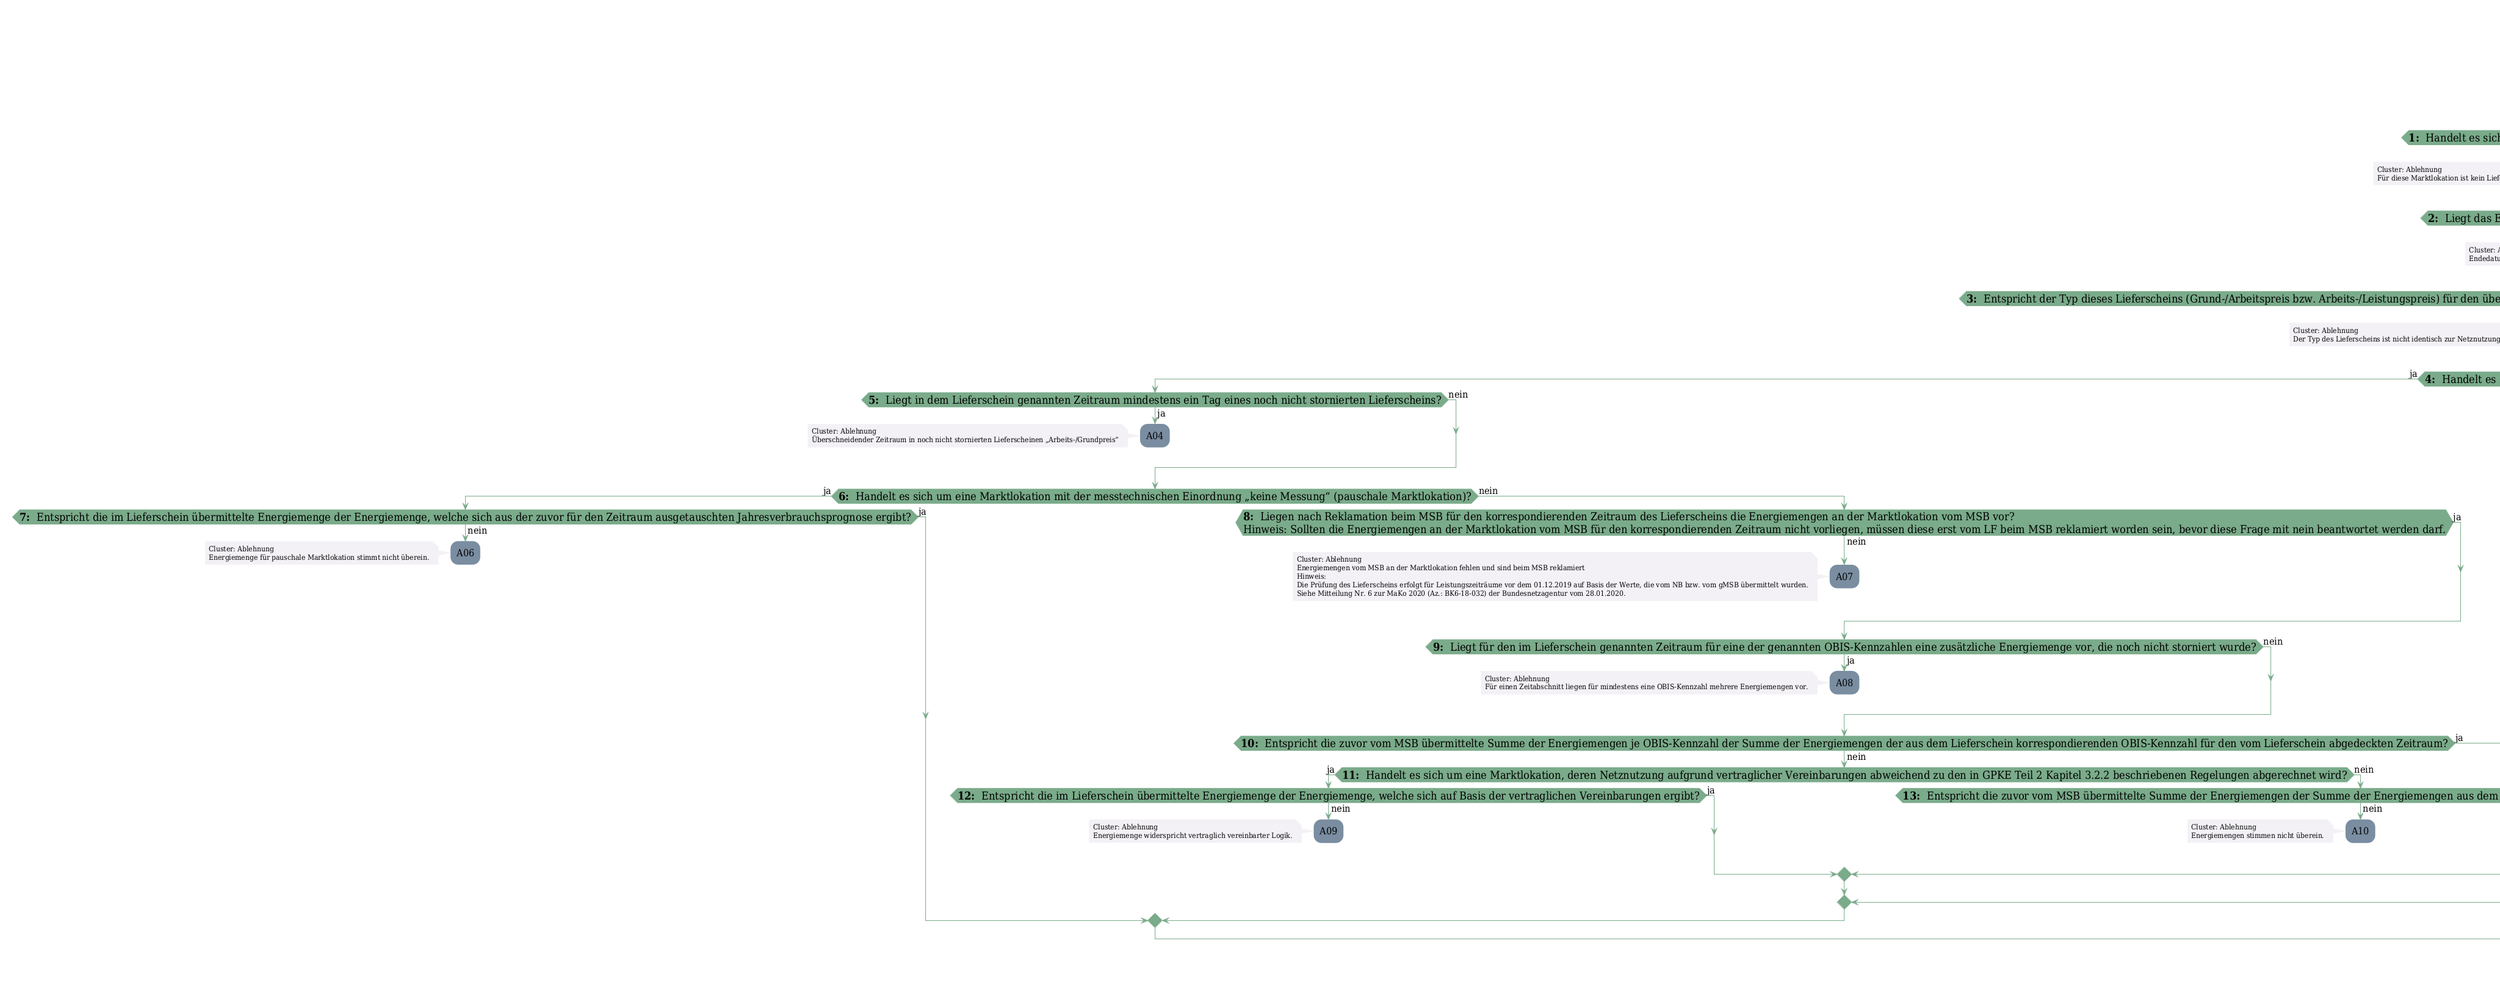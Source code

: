 @startuml
skinparam Shadowing false
skinparam NoteBorderColor #f3f1f6
skinparam NoteBackgroundColor #f3f1f6
skinparam NoteFontSize 12
skinparam ActivityBorderColor none
skinparam ActivityBackgroundColor #7a8da1
skinparam ActivityFontSize 16
skinparam ArrowColor #7aab8a
skinparam ArrowFontSize 16
skinparam ActivityDiamondBackgroundColor #7aab8a
skinparam ActivityDiamondBorderColor #7aab8a
skinparam ActivityDiamondFontSize 18
skinparam defaultFontName DejaVu Serif Condensed
skinparam ActivityEndColor #669580

header
<b>FV2210
2022-12-12
endheader

title
GPKE

6.10.1: AD: Übermittlung des Lieferscheins zur Netznutzungsabrechnung



end title
:<b>E_0456</b>;
note right
<b><i>Prüfende Rolle: LF
end note

if (<b>1: </b> Handelt es sich bei der Marktlokation um eine verbrauchende Marktlokation?) then (ja)
else (nein)
    :A01;
    note left
        Cluster: Ablehnung
        Für diese Marktlokation ist kein Lieferschein zu versenden.
    endnote
    kill;
endif
if (<b>2: </b> Liegt das Endedatum des Zeitraums des Lieferscheins in der Zukunft?) then (ja)
    :A02;
    note left
        Cluster: Ablehnung
        Endedatum liegt in der Zukunft.
    endnote
    kill;
else (nein)
endif
if (<b>3: </b> Entspricht der Typ dieses Lieferscheins (Grund-/Arbeitspreis bzw. Arbeits-/Leistungspreis&#41; für den übermittelten Zeit-raum mit der an der Marktlokation hinterlegten Netznutzungsabrechnungsvariante (Grund-/Arbeitspreis bzw. Arbeits-/Leistungspreis&#41;?) then (ja)
else (nein)
    :A03;
    note left
        Cluster: Ablehnung
        Der Typ des Lieferscheins ist nicht identisch zur Netznutzungsabrechnungsvariante.
    endnote
    kill;
endif
if (<b>4: </b> Handelt es sich um einen Lieferschein vom Typ „Grund-/ Arbeitspreis“?) then (ja)
    if (<b>5: </b> Liegt in dem Lieferschein genannten Zeitraum mindestens ein Tag eines noch nicht stornierten Lieferscheins?) then (ja)
        :A04;
        note left
            Cluster: Ablehnung
            Überschneidender Zeitraum in noch nicht stornierten Lieferscheinen „Arbeits-/Grundpreis“
        endnote
        kill;
    else (nein)
    endif
    if (<b>6: </b> Handelt es sich um eine Marktlokation mit der messtechnischen Einordnung „keine Messung“ (pauschale Marktlokation&#41;?) then (ja)
        if (<b>7: </b> Entspricht die im Lieferschein übermittelte Energiemenge der Energiemenge, welche sich aus der zuvor für den Zeitraum ausgetauschten Jahresverbrauchsprognose ergibt?) then (ja)
        else (nein)
            :A06;
            note left
                Cluster: Ablehnung
                Energiemenge für pauschale Marktlokation stimmt nicht überein.
            endnote
            kill;
        endif
    else (nein)
        if (<b>8: </b> Liegen nach Reklamation beim MSB für den korrespondierenden Zeitraum des Lieferscheins die Energiemengen an der Marktlokation vom MSB vor?
Hinweis: Sollten die Energiemengen an der Marktlokation vom MSB für den korrespondierenden Zeitraum nicht vorliegen, müssen diese erst vom LF beim MSB reklamiert worden sein, bevor diese Frage mit nein beantwortet werden darf.) then (ja)
        else (nein)
            :A07;
            note left
                Cluster: Ablehnung
                Energiemengen vom MSB an der Marktlokation fehlen und sind beim MSB reklamiert
                Hinweis: 
                Die Prüfung des Lieferscheins erfolgt für Leistungszeiträume vor dem 01.12.2019 auf Basis der Werte, die vom NB bzw. vom gMSB übermittelt wurden.
                Siehe Mitteilung Nr. 6 zur MaKo 2020 (Az.: BK6-18-032&#41; der Bundesnetzagentur vom 28.01.2020.
            endnote
            kill;
        endif
        if (<b>9: </b> Liegt für den im Lieferschein genannten Zeitraum für eine der genannten OBIS-Kennzahlen eine zusätzliche Energiemenge vor, die noch nicht storniert wurde?) then (ja)
            :A08;
            note left
                Cluster: Ablehnung
                Für einen Zeitabschnitt liegen für mindestens eine OBIS-Kennzahl mehrere Energiemengen vor.
            endnote
            kill;
        else (nein)
        endif
        if (<b>10: </b> Entspricht die zuvor vom MSB übermittelte Summe der Energiemengen je OBIS-Kennzahl der Summe der Energiemengen der aus dem Lieferschein korrespondierenden OBIS-Kennzahl für den vom Lieferschein abgedeckten Zeitraum?) then (ja)
        else (nein)
            if (<b>11: </b> Handelt es sich um eine Marktlokation, deren Netznutzung aufgrund vertraglicher Vereinbarungen abweichend zu den in GPKE Teil 2 Kapitel 3.2.2 beschriebenen Regelungen abgerechnet wird?) then (ja)
                if (<b>12: </b> Entspricht die im Lieferschein übermittelte Energiemenge der Energiemenge, welche sich auf Basis der vertraglichen Vereinbarungen ergibt?) then (ja)
                else (nein)
                    :A09;
                    note left
                        Cluster: Ablehnung
                        Energiemenge widerspricht vertraglich vereinbarter Logik.
                    endnote
                    kill;
                endif
            else (nein)
                if (<b>13: </b> Entspricht die zuvor vom MSB übermittelte Summe der Energiemengen der Summe der Energiemengen aus dem Lieferschein für den vom Lieferschein abgedeckten Zeit-raum?) then (ja)
                else (nein)
                    :A10;
                    note left
                        Cluster: Ablehnung
                        Energiemengen stimmen nicht überein.
                    endnote
                    kill;
                endif
            endif
        endif
    endif
else (nein)
    if (<b>14: </b> Handelt es sich um eine Marktlokation mit der messtech-nischen Einordnung „keine Messung“ (pauschale Markt-lokation&#41;?) then (ja)
        if (<b>15: </b> Entspricht die Energiemenge aus dem Lieferschein den bilateral vertraglichen Vereinbarungen?) then (ja)
        else (nein)
            :A11;
            note left
                Cluster: Ablehnung
                Energiemenge für pauschale Marktlokation stimmt nicht überein.
            endnote
            kill;
        endif
    else (nein)
        if (<b>16: </b> Liegen nach Reklamation für den korrespondierenden Zeit-raum des Lieferscheins die Lastgänge an der Marktlokation vom MSB und ggf. das Leistungsmaximum (bei iMS vom MSB, bei kME mit RLM aus Lastgang vom LF entnommen und bei einem unterjährigen Lieferantenwechsel vom NB&#41; vor?
Hinweis: Sollten die Lastgänge an der Marktlokation vom MSB für den korrespondierenden Zeitraum des Lieferscheins nicht vorliegen, müssen diese erst vom LF beim MSB reklamiert worden sein, bevor diese Frage mit nein beantwortet werden darf.) then (ja)
        else (nein)
            :A12;
            note left
                Cluster: Ablehnung
                Lastgänge vom MSB an der Marktlokation fehlen und sind beim MSB reklamiert oder vom NB fehlt die Nachricht „Arbeit und Leistungsmaximum Kalenderjahr vor Lieferbeginn".
            endnote
            kill;
        endif
        if (<b>17: </b> Handelt es sich um eine Marktlokation, deren Netznutzung aufgrund vertraglicher Vereinbarungen abweichend zu den in GPKE Teil 2 Kapitel 3.2.2 beschriebenen Regelungen abgerechnet wird?) then (ja)
            if (<b>18: </b> Entspricht die Energiemenge bzw. das Leistungsmaximum aus dem Lieferschein den bilateral vertraglichen Vereinbarungen?) then (ja)
            else (nein)
                :A13;
                note left
                    Cluster: Ablehnung
                    Energiemenge bzw. Leistungsmaximum aus dem Lieferschein entspricht nicht der vertraglich vereinbarten Energiemenge.
                endnote
                kill;
            endif
        else (nein)
            if (<b>19: </b> Handelt es sich um eine Marktlokation mit der messtechnischen Einordnung „iMS“?) then (ja)
                if (<b>20: </b> Entspricht das im Lieferschein übermittelte Leistungsmaximum dem Leistungsmaximum, das zuvor vom MSB über-mittelt wurde oder dem Leistungsmaximum, welches bei einem unterjährigen Lieferantenwechsel vom NB an den LF übermittelt wurde?) then (ja)
                else (nein)
                    :A14;
                    note left
                        Cluster: Ablehnung
                        Leistungsmaximum aus dem Lieferschein ist nicht identisch zum vorliegenden Leistungsmaximum.
                    endnote
                    kill;
                endif
                if (<b>22: </b> Entspricht jede auf dem Lieferschein vorkommende Energiemenge je Position (OBIS-Kennzahl und Zeitraum&#41; einer Summe der vom MSB zuvor übermittelten ¼ h-Werte unter Berücksichtigung von möglichen kaufmännischen Rundungen, wobei ggf. die Energiemengen aus den bisher gemessenen Arbeits- und Leistungswerten des NB berücksichtigt wurden?) then (ja)
                else (nein)
                    :A16;
                    note left
                        Cluster: Ablehnung
                        Energiemenge aus dem Lieferschein entspricht nicht der Summe aus dem Lastgang.
                    endnote
                    kill;
                endif
            else (nein)
                if (<b>21: </b> Entspricht das im Lieferschein übermittelte Leistungsmaximum dem vorliegenden Leistungsmaximum beim LF, welches aus dem Lastgang vom MSB entnommen oder das Leistungsmaximum, welches bei einem unterjährigen Lieferantenwechsel vom NB an den LF übermittelt wurde?) then (ja)
                else (nein)
                    :A15;
                    note left
                        Cluster: Ablehnung
                        Leistungsmaximum unplausibel
                    endnote
                    kill;
                endif
                if (<b>22: </b> Entspricht jede auf dem Lieferschein vorkommende Energiemenge je Position (OBIS-Kennzahl und Zeitraum&#41; einer Summe der vom MSB zuvor übermittelten ¼ h-Werte unter Berücksichtigung von möglichen kaufmännischen Rundungen, wobei ggf. die Energiemengen aus den bisher gemessenen Arbeits- und Leistungswerten des NB berücksichtigt wurden?) then (ja)
                else (nein)
                    :A16;
                    note left
                        Cluster: Ablehnung
                        Energiemenge aus dem Lieferschein entspricht nicht der Summe aus dem Lastgang.
                    endnote
                    kill;
                endif
            endif
            if (<b>22: </b> Entspricht jede auf dem Lieferschein vorkommende Energiemenge je Position (OBIS-Kennzahl und Zeitraum&#41; einer Summe der vom MSB zuvor übermittelten ¼ h-Werte unter Berücksichtigung von möglichen kaufmännischen Rundungen, wobei ggf. die Energiemengen aus den bisher gemessenen Arbeits- und Leistungswerten des NB berücksichtigt wurden?) then (ja)
            else (nein)
                :A16;
                note left
                    Cluster: Ablehnung
                    Energiemenge aus dem Lieferschein entspricht nicht der Summe aus dem Lastgang.
                endnote
                kill;
            endif
        endif
    endif
endif
:A05;
note left
    Cluster: Zustimmung
    Zustimmung
endnote
kill;

@enduml
